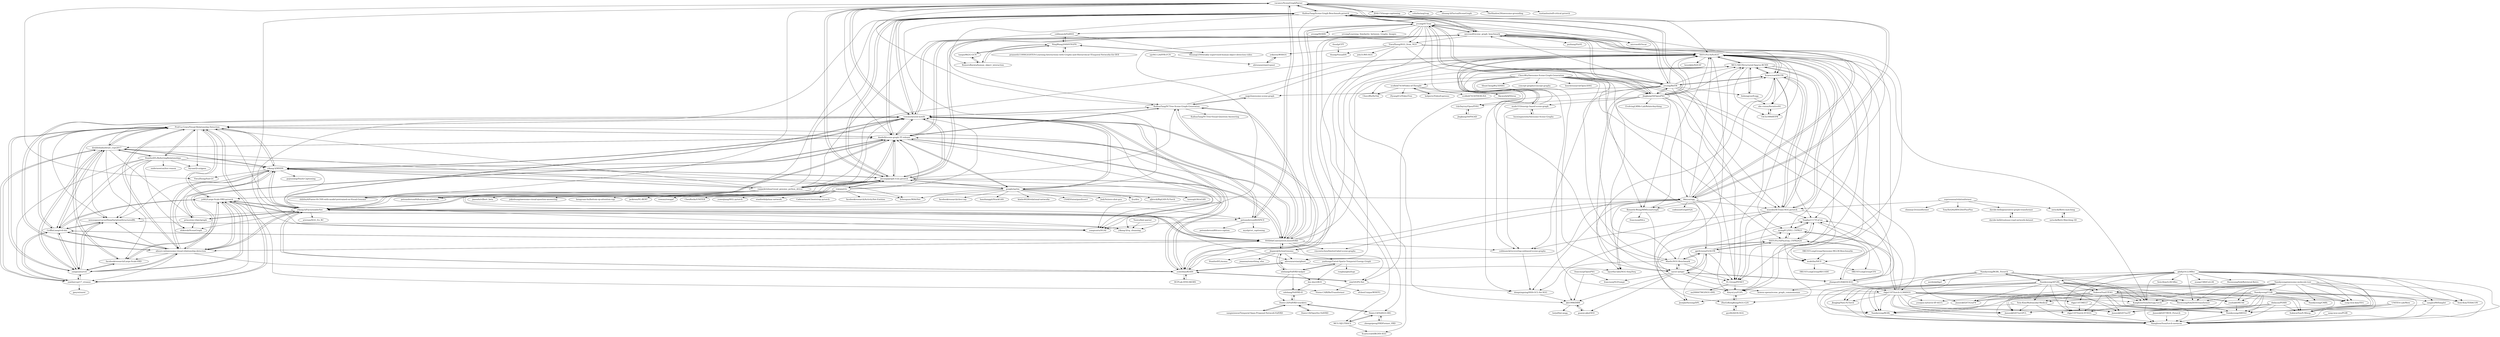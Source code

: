 digraph G {
"vacancy/SceneGraphParser" -> "KaihuaTang/Scene-Graph-Benchmark.pytorch"
"vacancy/SceneGraphParser" -> "yangxuntu/SGAE" ["e"=1]
"vacancy/SceneGraphParser" -> "microsoft/scene_graph_benchmark"
"vacancy/SceneGraphParser" -> "rowanz/neural-motifs"
"vacancy/SceneGraphParser" -> "peteanderson80/SPICE"
"vacancy/SceneGraphParser" -> "jwyang/graph-rcnn.pytorch"
"vacancy/SceneGraphParser" -> "JDAI-CV/image-captioning" ["e"=1]
"vacancy/SceneGraphParser" -> "cshizhe/asg2cap" ["e"=1]
"vacancy/SceneGraphParser" -> "danfeiX/scene-graph-TF-release"
"vacancy/SceneGraphParser" -> "zhuang-li/FactualSceneGraph"
"vacancy/SceneGraphParser" -> "TheShadow29/awesome-grounding" ["e"=1]
"vacancy/SceneGraphParser" -> "YiwuZhong/Sub-GC" ["e"=1]
"vacancy/SceneGraphParser" -> "shilrley6/Faster-R-CNN-with-model-pretrained-on-Visual-Genome" ["e"=1]
"vacancy/SceneGraphParser" -> "ruotianluo/self-critical.pytorch" ["e"=1]
"vacancy/SceneGraphParser" -> "KaihuaTang/VCTree-Scene-Graph-Generation"
"princeton-vl/px2graph" -> "yikang-li/MSDN"
"princeton-vl/px2graph" -> "shikorab/SceneGraph"
"princeton-vl/px2graph" -> "yikang-li/FactorizableNet"
"jwyang/graph-rcnn.pytorch" -> "danfeiX/scene-graph-TF-release"
"jwyang/graph-rcnn.pytorch" -> "rowanz/neural-motifs"
"jwyang/graph-rcnn.pytorch" -> "KaihuaTang/Scene-Graph-Benchmark.pytorch"
"jwyang/graph-rcnn.pytorch" -> "yikang-li/FactorizableNet"
"jwyang/graph-rcnn.pytorch" -> "yikang-li/MSDN"
"jwyang/graph-rcnn.pytorch" -> "NVIDIA/ContrastiveLosses4VRD"
"jwyang/graph-rcnn.pytorch" -> "google/sg2im"
"jwyang/graph-rcnn.pytorch" -> "yangxuntu/SGAE" ["e"=1]
"jwyang/graph-rcnn.pytorch" -> "microsoft/scene_graph_benchmark"
"jwyang/graph-rcnn.pytorch" -> "KaihuaTang/VCTree-Scene-Graph-Generation"
"jwyang/graph-rcnn.pytorch" -> "vacancy/SceneGraphParser"
"jwyang/graph-rcnn.pytorch" -> "ranjaykrishna/visual_genome_python_driver"
"jwyang/graph-rcnn.pytorch" -> "jz462/Large-Scale-VRD.pytorch"
"jwyang/graph-rcnn.pytorch" -> "peteanderson80/bottom-up-attention" ["e"=1]
"jwyang/graph-rcnn.pytorch" -> "rowanz/r2c"
"KaihuaTang/VCTree-Scene-Graph-Generation" -> "rowanz/neural-motifs"
"KaihuaTang/VCTree-Scene-Graph-Generation" -> "yuweihao/KERN"
"KaihuaTang/VCTree-Scene-Graph-Generation" -> "KaihuaTang/VCTree-Visual-Question-Answering"
"KaihuaTang/VCTree-Scene-Graph-Generation" -> "danfeiX/scene-graph-TF-release"
"KaihuaTang/VCTree-Scene-Graph-Generation" -> "mqjyl/awesome-scene-graph"
"KaihuaTang/VCTree-Scene-Graph-Generation" -> "NVIDIA/ContrastiveLosses4VRD"
"KaihuaTang/VCTree-Scene-Graph-Generation" -> "SHTUPLUS/PySGG"
"google/sg2im" -> "rowanz/neural-motifs"
"google/sg2im" -> "jwyang/graph-rcnn.pytorch"
"google/sg2im" -> "danfeiX/scene-graph-TF-release"
"google/sg2im" -> "KaihuaTang/Scene-Graph-Benchmark.pytorch"
"google/sg2im" -> "lichengunc/MAttNet" ["e"=1]
"google/sg2im" -> "taoxugit/AttnGAN" ["e"=1]
"google/sg2im" -> "facebookresearch/clevr-iep" ["e"=1]
"google/sg2im" -> "hanzhanggit/StackGAN" ["e"=1]
"google/sg2im" -> "yikang-li/MSDN"
"google/sg2im" -> "yikang-li/FactorizableNet"
"google/sg2im" -> "kimhc6028/relational-networks" ["e"=1]
"google/sg2im" -> "CSAILVision/gandissect" ["e"=1]
"google/sg2im" -> "JudyYe/zero-shot-gcn" ["e"=1]
"google/sg2im" -> "fyu/drn" ["e"=1]
"google/sg2im" -> "ajbrock/BigGAN-PyTorch" ["e"=1]
"yuweihao/KERN" -> "HCPLab-SYSU/KERN"
"yuweihao/KERN" -> "alirezazareian/gbnet"
"yuweihao/KERN" -> "rowanz/neural-motifs"
"yuweihao/KERN" -> "siml3/GPS-Net"
"yuweihao/KERN" -> "yikang-li/FactorizableNet"
"yuweihao/KERN" -> "KaihuaTang/VCTree-Scene-Graph-Generation"
"yuweihao/KERN" -> "danfeiX/scene-graph-TF-release"
"yuweihao/KERN" -> "SHTUPLUS/PySGG"
"yaohungt/Gated-Spatio-Temporal-Energy-Graph" -> "xdshang/VidVRD-helper"
"yaohungt/Gated-Spatio-Temporal-Energy-Graph" -> "ronghanghu/lcgn" ["e"=1]
"yaohungt/Gated-Spatio-Temporal-Energy-Graph" -> "doc-doc/vRGV"
"alisure-ml/awesome-visual-relationship-detection" -> "GriffinLiang/vrd-dsr"
"alisure-ml/awesome-visual-relationship-detection" -> "Prof-Lu-Cewu/Visual-Relationship-Detection"
"alisure-ml/awesome-visual-relationship-detection" -> "NVIDIA/ContrastiveLosses4VRD"
"alisure-ml/awesome-visual-relationship-detection" -> "yangxuntu/vrd"
"alisure-ml/awesome-visual-relationship-detection" -> "jz462/Large-Scale-VRD.pytorch"
"alisure-ml/awesome-visual-relationship-detection" -> "rowanz/neural-motifs"
"alisure-ml/awesome-visual-relationship-detection" -> "zawlin/cvpr17_vtranse"
"alisure-ml/awesome-visual-relationship-detection" -> "yikang-li/FactorizableNet"
"alisure-ml/awesome-visual-relationship-detection" -> "nexusapoorvacus/DeepVariationStructuredRL"
"alisure-ml/awesome-visual-relationship-detection" -> "yikang-li/MSDN"
"alisure-ml/awesome-visual-relationship-detection" -> "facebookresearch/Large-Scale-VRD"
"alisure-ml/awesome-visual-relationship-detection" -> "yuweihao/KERN"
"alisure-ml/awesome-visual-relationship-detection" -> "danfeiX/scene-graph-TF-release"
"NVIDIA/ContrastiveLosses4VRD" -> "rowanz/neural-motifs"
"NVIDIA/ContrastiveLosses4VRD" -> "alisure-ml/awesome-visual-relationship-detection"
"NVIDIA/ContrastiveLosses4VRD" -> "jz462/Large-Scale-VRD.pytorch"
"NVIDIA/ContrastiveLosses4VRD" -> "danfeiX/scene-graph-TF-release"
"NVIDIA/ContrastiveLosses4VRD" -> "jwyang/graph-rcnn.pytorch"
"NVIDIA/ContrastiveLosses4VRD" -> "SHTUPLUS/PySGG"
"NVIDIA/ContrastiveLosses4VRD" -> "JingweiJ/ActionGenome"
"NVIDIA/ContrastiveLosses4VRD" -> "siml3/GPS-Net"
"NVIDIA/ContrastiveLosses4VRD" -> "yikang-li/FactorizableNet"
"NVIDIA/ContrastiveLosses4VRD" -> "KaihuaTang/VCTree-Scene-Graph-Generation"
"NVIDIA/ContrastiveLosses4VRD" -> "GriffinLiang/vrd-dsr"
"NVIDIA/ContrastiveLosses4VRD" -> "MCG-NJU/Structured-Sparse-RCNN"
"NVIDIA/ContrastiveLosses4VRD" -> "yuweihao/KERN"
"NVIDIA/ContrastiveLosses4VRD" -> "vincentschen/limited-label-scene-graphs"
"NVIDIA/ContrastiveLosses4VRD" -> "coldmanck/recovering-unbiased-scene-graphs"
"facebookresearch/Large-Scale-VRD" -> "jz462/Large-Scale-VRD.pytorch"
"facebookresearch/Large-Scale-VRD" -> "Prof-Lu-Cewu/Visual-Relationship-Detection"
"facebookresearch/Large-Scale-VRD" -> "yangxuntu/vrd"
"rowanz/neural-motifs" -> "danfeiX/scene-graph-TF-release"
"rowanz/neural-motifs" -> "jwyang/graph-rcnn.pytorch"
"rowanz/neural-motifs" -> "KaihuaTang/Scene-Graph-Benchmark.pytorch"
"rowanz/neural-motifs" -> "yangxuntu/SGAE" ["e"=1]
"rowanz/neural-motifs" -> "yikang-li/FactorizableNet"
"rowanz/neural-motifs" -> "yikang-li/MSDN"
"rowanz/neural-motifs" -> "yuweihao/KERN"
"rowanz/neural-motifs" -> "NVIDIA/ContrastiveLosses4VRD"
"rowanz/neural-motifs" -> "KaihuaTang/VCTree-Scene-Graph-Generation"
"rowanz/neural-motifs" -> "alisure-ml/awesome-visual-relationship-detection"
"rowanz/neural-motifs" -> "vacancy/SceneGraphParser"
"rowanz/neural-motifs" -> "google/sg2im"
"rowanz/neural-motifs" -> "Prof-Lu-Cewu/Visual-Relationship-Detection"
"rowanz/neural-motifs" -> "peteanderson80/SPICE"
"rowanz/neural-motifs" -> "microsoft/scene_graph_benchmark"
"rowanz/r2c" -> "jiasenlu/vilbert_beta" ["e"=1]
"rowanz/r2c" -> "jwyang/graph-rcnn.pytorch"
"rowanz/r2c" -> "rowanz/neural-motifs"
"rowanz/r2c" -> "jokieleung/awesome-visual-question-answering" ["e"=1]
"rowanz/r2c" -> "hengyuan-hu/bottom-up-attention-vqa" ["e"=1]
"rowanz/r2c" -> "jackroos/VL-BERT" ["e"=1]
"rowanz/r2c" -> "rowanz/swagaf"
"rowanz/r2c" -> "ChenRocks/UNITER" ["e"=1]
"rowanz/r2c" -> "yuweijiang/HGL-pytorch"
"rowanz/r2c" -> "stanfordnlp/mac-network" ["e"=1]
"rowanz/r2c" -> "lichengunc/MAttNet" ["e"=1]
"rowanz/r2c" -> "jz462/Large-Scale-VRD.pytorch"
"rowanz/r2c" -> "Cadene/murel.bootstrap.pytorch" ["e"=1]
"rowanz/r2c" -> "danfeiX/scene-graph-TF-release"
"rowanz/r2c" -> "facebookresearch/ActivityNet-Entities" ["e"=1]
"HCPLab-SYSU/KERN" -> "yuweihao/KERN"
"xdshang/VidVRD-helper" -> "yaohungt/Gated-Spatio-Temporal-Energy-Graph"
"xdshang/VidVRD-helper" -> "doc-doc/vRGV"
"xdshang/VidVRD-helper" -> "JingweiJ/ActionGenome"
"xdshang/VidVRD-helper" -> "Dawn-LX/VidVRD-tracklets"
"xdshang/VidVRD-helper" -> "xdshang/VidVRD-II"
"yikang-li/FactorizableNet" -> "yikang-li/MSDN"
"yikang-li/FactorizableNet" -> "danfeiX/scene-graph-TF-release"
"yikang-li/FactorizableNet" -> "rowanz/neural-motifs"
"yikang-li/FactorizableNet" -> "jwyang/graph-rcnn.pytorch"
"yikang-li/FactorizableNet" -> "yuweihao/KERN"
"yikang-li/FactorizableNet" -> "NVIDIA/ContrastiveLosses4VRD"
"yikang-li/FactorizableNet" -> "alisure-ml/awesome-visual-relationship-detection"
"yikang-li/FactorizableNet" -> "nexusapoorvacus/DeepVariationStructuredRL"
"yikang-li/FactorizableNet" -> "princeton-vl/px2graph"
"yikang-li/FactorizableNet" -> "yikang-li/vg_cleansing"
"yikang-li/FactorizableNet" -> "jz462/Large-Scale-VRD.pytorch"
"yikang-li/FactorizableNet" -> "shikorab/SceneGraph"
"yikang-li/FactorizableNet" -> "arxrean/SGG_Ex_RC"
"yikang-li/FactorizableNet" -> "alirezazareian/gbnet"
"yikang-li/FactorizableNet" -> "peteanderson80/SPICE"
"Yusics/bist-parser" -> "yikang-li/vg_cleansing"
"nexusapoorvacus/DeepVariationStructuredRL" -> "yangxuntu/vrd"
"nexusapoorvacus/DeepVariationStructuredRL" -> "GriffinLiang/vrd-dsr"
"nexusapoorvacus/DeepVariationStructuredRL" -> "yikang-li/vg_cleansing"
"jz462/Large-Scale-VRD.pytorch" -> "facebookresearch/Large-Scale-VRD"
"jz462/Large-Scale-VRD.pytorch" -> "Prof-Lu-Cewu/Visual-Relationship-Detection"
"jz462/Large-Scale-VRD.pytorch" -> "NVIDIA/ContrastiveLosses4VRD"
"jz462/Large-Scale-VRD.pytorch" -> "alisure-ml/awesome-visual-relationship-detection"
"jz462/Large-Scale-VRD.pytorch" -> "yangxuntu/vrd"
"jz462/Large-Scale-VRD.pytorch" -> "GriffinLiang/vrd-dsr"
"jz462/Large-Scale-VRD.pytorch" -> "zawlin/cvpr17_vtranse"
"jz462/Large-Scale-VRD.pytorch" -> "Vision-CAIR/RelTransformer"
"jz462/Large-Scale-VRD.pytorch" -> "yikang-li/FactorizableNet"
"yangxuntu/vrd" -> "zawlin/cvpr17_vtranse"
"yangxuntu/vrd" -> "GriffinLiang/vrd-dsr"
"yangxuntu/vrd" -> "Prof-Lu-Cewu/Visual-Relationship-Detection"
"yangxuntu/vrd" -> "nexusapoorvacus/DeepVariationStructuredRL"
"yangxuntu/vrd" -> "alisure-ml/awesome-visual-relationship-detection"
"yangxuntu/vrd" -> "doubledaibo/drnet_cvpr2017"
"yangxuntu/vrd" -> "jz462/Large-Scale-VRD.pytorch"
"yangxuntu/vrd" -> "facebookresearch/Large-Scale-VRD"
"GriffinLiang/vrd-dsr" -> "yangxuntu/vrd"
"GriffinLiang/vrd-dsr" -> "Prof-Lu-Cewu/Visual-Relationship-Detection"
"GriffinLiang/vrd-dsr" -> "alisure-ml/awesome-visual-relationship-detection"
"GriffinLiang/vrd-dsr" -> "doubledaibo/drnet_cvpr2017"
"GriffinLiang/vrd-dsr" -> "zawlin/cvpr17_vtranse"
"GriffinLiang/vrd-dsr" -> "nexusapoorvacus/DeepVariationStructuredRL"
"GriffinLiang/vrd-dsr" -> "jz462/Large-Scale-VRD.pytorch"
"GriffinLiang/vrd-dsr" -> "NVIDIA/ContrastiveLosses4VRD"
"yjy941124/PPR-FCN" -> "alirezazareian/vspnet"
"KaihuaTang/Scene-Graph-Benchmark.pytorch" -> "jwyang/graph-rcnn.pytorch"
"KaihuaTang/Scene-Graph-Benchmark.pytorch" -> "microsoft/scene_graph_benchmark"
"KaihuaTang/Scene-Graph-Benchmark.pytorch" -> "rowanz/neural-motifs"
"KaihuaTang/Scene-Graph-Benchmark.pytorch" -> "danfeiX/scene-graph-TF-release"
"KaihuaTang/Scene-Graph-Benchmark.pytorch" -> "vacancy/SceneGraphParser"
"KaihuaTang/Scene-Graph-Benchmark.pytorch" -> "Jingkang50/OpenPSG"
"KaihuaTang/Scene-Graph-Benchmark.pytorch" -> "yrcong/RelTR"
"KaihuaTang/Scene-Graph-Benchmark.pytorch" -> "yangxuntu/SGAE" ["e"=1]
"KaihuaTang/Scene-Graph-Benchmark.pytorch" -> "bknyaz/sgg"
"KaihuaTang/Scene-Graph-Benchmark.pytorch" -> "peteanderson80/bottom-up-attention" ["e"=1]
"KaihuaTang/Scene-Graph-Benchmark.pytorch" -> "microsoft/Oscar" ["e"=1]
"KaihuaTang/Scene-Graph-Benchmark.pytorch" -> "NVIDIA/ContrastiveLosses4VRD"
"KaihuaTang/Scene-Graph-Benchmark.pytorch" -> "yrcong/STTran"
"KaihuaTang/Scene-Graph-Benchmark.pytorch" -> "SHTUPLUS/PySGG"
"KaihuaTang/Scene-Graph-Benchmark.pytorch" -> "KaihuaTang/VCTree-Scene-Graph-Generation"
"alirezazareian/gbnet" -> "yuweihao/KERN"
"alirezazareian/gbnet" -> "layer6ai-labs/SGG-Seq2Seq"
"JingweiJ/ActionGenome" -> "yrcong/STTran"
"JingweiJ/ActionGenome" -> "joaanna/something_else" ["e"=1]
"JingweiJ/ActionGenome" -> "NVIDIA/ContrastiveLosses4VRD"
"JingweiJ/ActionGenome" -> "yaohungt/Gated-Spatio-Temporal-Energy-Graph"
"JingweiJ/ActionGenome" -> "alirezazareian/gbnet"
"JingweiJ/ActionGenome" -> "StanfordVL/moma"
"JingweiJ/ActionGenome" -> "xdshang/VidVRD-helper"
"davide-belli/generative-graph-transformer" -> "davide-belli/toulouse-road-network-dataset"
"mqjyl/awesome-scene-graph" -> "SHTUPLUS/PySGG"
"mqjyl/awesome-scene-graph" -> "KaihuaTang/VCTree-Scene-Graph-Generation"
"alirezazareian/vspnet" -> "yekeren/WSSGG"
"yekeren/WSSGG" -> "alirezazareian/vspnet"
"siml3/GPS-Net" -> "Vision-CAIR/RelTransformer"
"siml3/GPS-Net" -> "dongxingning/SHA-GCL-for-SGG"
"siml3/GPS-Net" -> "yuweihao/KERN"
"bknyaz/sgg" -> "layer6ai-labs/SGG-Seq2Seq"
"bknyaz/sgg" -> "SHTUPLUS/PySGG"
"bknyaz/sgg" -> "Kenneth-Wong/MMSceneGraph"
"bknyaz/sgg" -> "MCG-NJU/Structured-Sparse-RCNN"
"bknyaz/sgg" -> "Scarecrow0/SGTR"
"bknyaz/sgg" -> "ZhuGeKongKong/SGG-G2S"
"bknyaz/sgg" -> "microsoft/scene_graph_benchmark"
"bknyaz/sgg" -> "XinyuLyu/FGPL"
"bknyaz/sgg" -> "alirezazareian/gbnet"
"bknyaz/sgg" -> "KaihuaTang/Scene-Graph-Benchmark.pytorch"
"bknyaz/sgg" -> "dongxingning/SHA-GCL-for-SGG"
"bknyaz/sgg" -> "waxnkw/IETrans-SGG.pytorch"
"bknyaz/sgg" -> "yuweihao/KERN"
"bknyaz/sgg" -> "codexxxl/GraphVQA" ["e"=1]
"bknyaz/sgg" -> "vincentschen/limited-label-scene-graphs"
"huoxingmeishi/Awesome-Scene-Graphs" -> "mods333/energy-based-scene-graph"
"doc-doc/vRGV" -> "zfchenUnique/WSSTG" ["e"=1]
"doc-doc/vRGV" -> "xdshang/VidVRD-II"
"davide-belli/toulouse-road-network-dataset" -> "davide-belli/generative-graph-transformer"
"coldmanck/VidHOI" -> "NingWang2049/STIGPN"
"coldmanck/VidHOI" -> "RomeroBarata/human_object_interaction"
"coldmanck/VidHOI" -> "ShuangLI59/weakly-supervised-human-object-detection-video"
"gyy8426/OS-SGG" -> "ZhuGeKongKong/SGG-G2S"
"praneeth11009/LIGHTEN-Learning-Interactions-with-Graphs-and-Hierarchical-TEmporal-Networks-for-HOI" -> "NingWang2049/STIGPN"
"microsoft/scene_graph_benchmark" -> "pzzhang/VinVL" ["e"=1]
"microsoft/scene_graph_benchmark" -> "KaihuaTang/Scene-Graph-Benchmark.pytorch"
"microsoft/scene_graph_benchmark" -> "Jingkang50/OpenPSG"
"microsoft/scene_graph_benchmark" -> "vacancy/SceneGraphParser"
"microsoft/scene_graph_benchmark" -> "microsoft/Oscar" ["e"=1]
"microsoft/scene_graph_benchmark" -> "bknyaz/sgg"
"microsoft/scene_graph_benchmark" -> "jwyang/graph-rcnn.pytorch"
"microsoft/scene_graph_benchmark" -> "rowanz/neural-motifs"
"microsoft/scene_graph_benchmark" -> "SHTUPLUS/PySGG"
"microsoft/scene_graph_benchmark" -> "YiwuZhong/SGG_from_NLS"
"microsoft/scene_graph_benchmark" -> "danfeiX/scene-graph-TF-release"
"microsoft/scene_graph_benchmark" -> "yrcong/STTran"
"microsoft/scene_graph_benchmark" -> "Kenneth-Wong/MMSceneGraph"
"microsoft/scene_graph_benchmark" -> "VL-Group/PENET"
"microsoft/scene_graph_benchmark" -> "yangxuntu/SGAE" ["e"=1]
"yrcong/STTran" -> "MCG-NJU/TRACE"
"yrcong/STTran" -> "JingweiJ/ActionGenome"
"yrcong/STTran" -> "yrcong/RelTR"
"yrcong/STTran" -> "Dawn-LX/VidSGG-BIG"
"yrcong/STTran" -> "yrcong/NODIS"
"yrcong/STTran" -> "SHTUPLUS/PySGG"
"yrcong/STTran" -> "Jingkang50/OpenPSG"
"yrcong/STTran" -> "KaihuaTang/Scene-Graph-Benchmark.pytorch"
"yrcong/STTran" -> "coldmanck/VidHOI"
"yrcong/STTran" -> "microsoft/scene_graph_benchmark"
"yrcong/STTran" -> "Scarecrow0/SGTR"
"yrcong/STTran" -> "LilyDaytoy/OpenPVSG"
"yrcong/STTran" -> "YiwuZhong/SGG_from_NLS"
"yrcong/STTran" -> "yrcong/Learning_Similarity_between_Graphs_Images"
"yrcong/STTran" -> "alirezazareian/gbnet"
"YiwuZhong/SGG_from_NLS" -> "jshi31/WS-SGG"
"YiwuZhong/SGG_from_NLS" -> "yekeren/WSSGG"
"YiwuZhong/SGG_from_NLS" -> "zyong812/VS3_CVPR23"
"YiwuZhong/SGG_from_NLS" -> "Kenneth-Wong/MMSceneGraph"
"YiwuZhong/SGG_from_NLS" -> "Scarecrow0/BGNN-SGG"
"YiwuZhong/SGG_from_NLS" -> "SHTUPLUS/PySGG"
"YiwuZhong/SGG_from_NLS" -> "thunlp/VisualDS"
"sangminwoo/Temporal-Span-Proposal-Network-VidVRD" -> "Dawn-LX/VidVRD-tracklets"
"MCG-NJU/TRACE" -> "Scarecrow0/BGNN-SGG"
"MCG-NJU/TRACE" -> "Dawn-LX/VidSGG-BIG"
"Dawn-LX/VidVRD-tracklets" -> "Dawn-LX/VidSGG-BIG"
"Dawn-LX/VidVRD-tracklets" -> "sangminwoo/Temporal-Span-Proposal-Network-VidVRD"
"Dawn-LX/VidVRD-tracklets" -> "xdshang/VidVRD-II"
"Dawn-LX/VidVRD-tracklets" -> "Dawn-LX/OpenVoc-VidVRD"
"SHTUPLUS/PySGG" -> "XinyuLyu/FGPL"
"SHTUPLUS/PySGG" -> "KanghoonYoon/hetsgg-torch"
"SHTUPLUS/PySGG" -> "MCG-NJU/Structured-Sparse-RCNN"
"SHTUPLUS/PySGG" -> "Scarecrow0/SGTR"
"SHTUPLUS/PySGG" -> "ChCh1999/RTPB"
"SHTUPLUS/PySGG" -> "JeonJaeHyeong/DPL"
"SHTUPLUS/PySGG" -> "muktilin/NICE"
"SHTUPLUS/PySGG" -> "waxnkw/IETrans-SGG.pytorch"
"SHTUPLUS/PySGG" -> "jkli1998/DRM"
"SHTUPLUS/PySGG" -> "hesedjds/SQUAT" ["e"=1]
"SHTUPLUS/PySGG" -> "ZhuGeKongKong/SGG-G2S"
"SHTUPLUS/PySGG" -> "ubc-vision/IterativeSG"
"SHTUPLUS/PySGG" -> "mods333/energy-based-scene-graph"
"SHTUPLUS/PySGG" -> "Yuqifan1117/CaCao"
"SHTUPLUS/PySGG" -> "VL-Group/PENET"
"xdshang/VidVRD-II" -> "Dawn-LX/VidVRD-tracklets"
"Namkyeong/BGRL_Pytorch" -> "nerdslab/bgrl" ["e"=1]
"Namkyeong/BGRL_Pytorch" -> "Namkyeong/AFGRL"
"Namkyeong/BGRL_Pytorch" -> "Namkyeong/RGRL"
"Namkyeong/BGRL_Pytorch" -> "SukwonYun/LTE4G"
"Namkyeong/BGRL_Pytorch" -> "Junseok0207/GraFN"
"Namkyeong/BGRL_Pytorch" -> "KanghoonYoon/hetsgg-torch"
"Namkyeong/BGRL_Pytorch" -> "KanghoonYoon/torch-metacon"
"mods333/energy-based-scene-graph" -> "SHTUPLUS/PySGG"
"mods333/energy-based-scene-graph" -> "huoxingmeishi/Awesome-Scene-Graphs"
"mods333/energy-based-scene-graph" -> "coldmanck/recovering-unbiased-scene-graphs"
"mods333/energy-based-scene-graph" -> "MCG-NJU/Structured-Sparse-RCNN"
"ShuangLI59/weakly-supervised-human-object-detection-video" -> "NingWang2049/STIGPN"
"coldmanck/recovering-unbiased-scene-graphs" -> "dongxingning/SHA-GCL-for-SGG"
"ZhuGeKongKong/SGG-G2S" -> "XinyuLyu/FGPL"
"ZhuGeKongKong/SGG-G2S" -> "gyy8426/OS-SGG"
"NingWang2049/STIGPN" -> "RomeroBarata/human_object_interaction"
"NingWang2049/STIGPN" -> "tanqiu98/2G-GCN"
"NingWang2049/STIGPN" -> "ShuangLI59/weakly-supervised-human-object-detection-video"
"NingWang2049/STIGPN" -> "coldmanck/VidHOI"
"NingWang2049/STIGPN" -> "praneeth11009/LIGHTEN-Learning-Interactions-with-Graphs-and-Hierarchical-TEmporal-Networks-for-HOI"
"RomeroBarata/human_object_interaction" -> "NingWang2049/STIGPN"
"RomeroBarata/human_object_interaction" -> "tanqiu98/2G-GCN"
"yrcong/RelTR" -> "Scarecrow0/SGTR"
"yrcong/RelTR" -> "yrcong/STTran"
"yrcong/RelTR" -> "Jingkang50/OpenPSG"
"yrcong/RelTR" -> "SHTUPLUS/PySGG"
"yrcong/RelTR" -> "KaihuaTang/Scene-Graph-Benchmark.pytorch"
"yrcong/RelTR" -> "MCG-NJU/Structured-Sparse-RCNN"
"yrcong/RelTR" -> "naver-ai/egtr"
"yrcong/RelTR" -> "waxnkw/IETrans-SGG.pytorch"
"yrcong/RelTR" -> "liuhengyue/fcsgg"
"yrcong/RelTR" -> "zhangce01/HiKER-SGG"
"yrcong/RelTR" -> "VL-Group/PENET"
"yrcong/RelTR" -> "siml3/GPS-Net"
"yrcong/RelTR" -> "coldmanck/recovering-unbiased-scene-graphs"
"yrcong/RelTR" -> "mqjyl/awesome-scene-graph"
"yrcong/RelTR" -> "microsoft/scene_graph_benchmark"
"suprosanna/relationformer" -> "chinmay5/vesselformer"
"suprosanna/relationformer" -> "nstucki/Betti-matching"
"suprosanna/relationformer" -> "waxnkw/IETrans-SGG.pytorch"
"suprosanna/relationformer" -> "davide-belli/generative-graph-transformer"
"suprosanna/relationformer" -> "TonyXuQAQ/RNGDetPlusPlus" ["e"=1]
"XinyuLyu/FGPL" -> "ZhuGeKongKong/SGG-G2S"
"Scarecrow0/SGTR" -> "waxnkw/IETrans-SGG.pytorch"
"Scarecrow0/SGTR" -> "SHTUPLUS/PySGG"
"Scarecrow0/SGTR" -> "layer6ai-labs/SGG-Seq2Seq"
"Scarecrow0/SGTR" -> "VL-Group/PENET"
"Scarecrow0/SGTR" -> "zyong812/VS3_CVPR23"
"Scarecrow0/SGTR" -> "MCG-NJU/Structured-Sparse-RCNN"
"Scarecrow0/SGTR" -> "yrcong/RelTR"
"Scarecrow0/SGTR" -> "Yuqifan1117/CaCao"
"Scarecrow0/SGTR" -> "ubc-vision/IterativeSG"
"ranjaykrishna/visual_genome_python_driver" -> "danfeiX/scene-graph-TF-release"
"ranjaykrishna/visual_genome_python_driver" -> "yikang-li/MSDN"
"ranjaykrishna/visual_genome_python_driver" -> "jwyang/graph-rcnn.pytorch"
"ranjaykrishna/visual_genome_python_driver" -> "yikang-li/FactorizableNet"
"ranjaykrishna/visual_genome_python_driver" -> "rowanz/neural-motifs"
"ranjaykrishna/visual_genome_python_driver" -> "bknyaz/sgg"
"ranjaykrishna/visual_genome_python_driver" -> "KaihuaTang/Scene-Graph-Benchmark.pytorch"
"ranjaykrishna/visual_genome_python_driver" -> "yikang-li/vg_cleansing"
"ranjaykrishna/visual_genome_python_driver" -> "shilrley6/Faster-R-CNN-with-model-pretrained-on-Visual-Genome" ["e"=1]
"ranjaykrishna/visual_genome_python_driver" -> "peteanderson80/SPICE"
"ranjaykrishna/visual_genome_python_driver" -> "peteanderson80/bottom-up-attention" ["e"=1]
"ranjaykrishna/visual_genome_python_driver" -> "microsoft/scene_graph_benchmark"
"ranjaykrishna/visual_genome_python_driver" -> "SHTUPLUS/PySGG"
"ranjaykrishna/visual_genome_python_driver" -> "doubledaibo/drnet_cvpr2017"
"ranjaykrishna/visual_genome_python_driver" -> "Prof-Lu-Cewu/Visual-Relationship-Detection"
"muktilin/NICE" -> "HKUST-LongGroup/CFA"
"muktilin/NICE" -> "HKUST-LongGroup/RECODE"
"Dawn-LX/VidSGG-BIG" -> "Dawn-LX/VidVRD-tracklets"
"Dawn-LX/VidSGG-BIG" -> "zhengsipeng/VRDFormer_VRD"
"Dawn-LX/VidSGG-BIG" -> "MCG-NJU/TRACE"
"waxnkw/IETrans-SGG.pytorch" -> "Scarecrow0/SGTR"
"waxnkw/IETrans-SGG.pytorch" -> "dongxingning/SHA-GCL-for-SGG"
"waxnkw/IETrans-SGG.pytorch" -> "XinyuLyu/FGPL"
"waxnkw/IETrans-SGG.pytorch" -> "muktilin/NICE"
"waxnkw/IETrans-SGG.pytorch" -> "SHTUPLUS/PySGG"
"waxnkw/IETrans-SGG.pytorch" -> "MCG-NJU/Structured-Sparse-RCNN"
"waxnkw/IETrans-SGG.pytorch" -> "VL-Group/PENET"
"waxnkw/IETrans-SGG.pytorch" -> "coldmanck/recovering-unbiased-scene-graphs"
"waxnkw/IETrans-SGG.pytorch" -> "Yuqifan1117/CaCao"
"zhengsipeng/VRDFormer_VRD" -> "Dawn-LX/VidSGG-BIG"
"thunlp/CPT" -> "thunlp/VisualDS"
"MCG-NJU/Structured-Sparse-RCNN" -> "dongxingning/SHA-GCL-for-SGG"
"MCG-NJU/Structured-Sparse-RCNN" -> "SHTUPLUS/PySGG"
"MCG-NJU/Structured-Sparse-RCNN" -> "liuhengyue/fcsgg"
"MCG-NJU/Structured-Sparse-RCNN" -> "XinyuLyu/FGPL"
"MCG-NJU/Structured-Sparse-RCNN" -> "coldmanck/recovering-unbiased-scene-graphs"
"MCG-NJU/Structured-Sparse-RCNN" -> "waxnkw/IETrans-SGG.pytorch"
"MCG-NJU/Structured-Sparse-RCNN" -> "ChCh1999/RTPB"
"MCG-NJU/Structured-Sparse-RCNN" -> "Scarecrow0/SGTR"
"liuhengyue/fcsgg" -> "MCG-NJU/Structured-Sparse-RCNN"
"liuhengyue/fcsgg" -> "ubc-vision/IterativeSG"
"dongxingning/SHA-GCL-for-SGG" -> "jkli1998/DRM"
"Namkyeong/AFGRL" -> "Namkyeong/RGRL"
"Namkyeong/AFGRL" -> "Namkyeong/BGRL_Pytorch"
"Namkyeong/AFGRL" -> "HeewoongNoh/DOSTransformer"
"Namkyeong/AFGRL" -> "SukwonYun/LTE4G"
"Namkyeong/AFGRL" -> "sung-won-kim/TEG"
"Namkyeong/AFGRL" -> "Namkyeong/AMOLE"
"Namkyeong/AFGRL" -> "Junseok0207/scFP"
"Namkyeong/AFGRL" -> "Junseok0207/GraFN"
"Namkyeong/AFGRL" -> "KanghoonYoon/hetsgg-torch"
"Namkyeong/AFGRL" -> "Junseok0207/scGPCL"
"Namkyeong/AFGRL" -> "yunhak0/MUSE"
"Namkyeong/AFGRL" -> "rlqja1107/torch-ST-SGG"
"Namkyeong/AFGRL" -> "KanghoonYoon/torch-metacon"
"Namkyeong/AFGRL" -> "Sein-Kim/Multimodal-Medical"
"Namkyeong/AFGRL" -> "JhngJng/NaQ-PyTorch"
"Junseok0207/M3S_Pytorch" -> "KanghoonYoon/torch-metacon"
"Kenneth-Wong/MMSceneGraph" -> "XinyuLyu/FGPL"
"Kenneth-Wong/MMSceneGraph" -> "layer6ai-labs/SGG-Seq2Seq"
"Kenneth-Wong/MMSceneGraph" -> "SHTUPLUS/PySGG"
"Kenneth-Wong/MMSceneGraph" -> "franciszzj/HiLo"
"ChCh1999/RTPB" -> "ubc-vision/IterativeSG"
"tanqiu98/2G-GCN" -> "NingWang2049/STIGPN"
"tanqiu98/2G-GCN" -> "RomeroBarata/human_object_interaction"
"rlqja1107/MELT" -> "rlqja1107/torch-ST-SGG"
"rlqja1107/MELT" -> "KanghoonYoon/torch-metacon"
"Jingkang50/OpenPSG" -> "EvolvingLMMs-Lab/RelateAnything" ["e"=1]
"Jingkang50/OpenPSG" -> "KaihuaTang/Scene-Graph-Benchmark.pytorch"
"Jingkang50/OpenPSG" -> "yrcong/RelTR"
"Jingkang50/OpenPSG" -> "Kenneth-Wong/MMSceneGraph"
"Jingkang50/OpenPSG" -> "microsoft/scene_graph_benchmark"
"Jingkang50/OpenPSG" -> "SHTUPLUS/PySGG"
"Jingkang50/OpenPSG" -> "Scarecrow0/SGTR"
"Jingkang50/OpenPSG" -> "waxnkw/IETrans-SGG.pytorch"
"Jingkang50/OpenPSG" -> "yrcong/STTran"
"Jingkang50/OpenPSG" -> "bknyaz/sgg"
"Jingkang50/OpenPSG" -> "mods333/energy-based-scene-graph"
"Jingkang50/OpenPSG" -> "MCG-NJU/Structured-Sparse-RCNN"
"Jingkang50/OpenPSG" -> "Maelic/SGG-Benchmark"
"Jingkang50/OpenPSG" -> "naver-ai/egtr"
"Jingkang50/OpenPSG" -> "LilyDaytoy/OpenPVSG"
"LilyDaytoy/OpenPVSG" -> "Jingkang50/PSG4D"
"VL-Group/PENET" -> "XinyuLyu/FGPL"
"VL-Group/PENET" -> "aa200647963/SGG-DHL"
"Yuqifan1117/CaCao" -> "zyong812/VS3_CVPR23"
"Yuqifan1117/CaCao" -> "SHTUPLUS/Pix2Grp_CVPR2024"
"Yuqifan1117/CaCao" -> "HKUST-LongGroup/CFA"
"Dawn-LX/OpenVoc-VidVRD" -> "Dawn-LX/VidVRD-tracklets"
"ubc-vision/IterativeSG" -> "ChCh1999/RTPB"
"nstucki/Betti-matching" -> "nstucki/Betti-Matching-3D"
"KanghoonYoon/hetsgg-torch" -> "KanghoonYoon/torch-metacon"
"KanghoonYoon/hetsgg-torch" -> "rlqja1107/torch-ST-SGG"
"SukwonYun/LTE4G" -> "Namkyeong/RGRL"
"SukwonYun/LTE4G" -> "KanghoonYoon/torch-metacon"
"SukwonYun/LTE4G" -> "sung-won-kim/TEG"
"SukwonYun/LTE4G" -> "Junseok0207/scGPCL"
"SukwonYun/LTE4G" -> "Junseok0207/scFP"
"SukwonYun/LTE4G" -> "Junseok0207/GraFN"
"SukwonYun/LTE4G" -> "SukwonYun/S-Mixup"
"SukwonYun/LTE4G" -> "KanghoonYoon/hetsgg-torch"
"SukwonYun/LTE4G" -> "Namkyeong/CMRL"
"SukwonYun/LTE4G" -> "HeewoongNoh/DOSTransformer"
"SukwonYun/LTE4G" -> "yeonjun-in/torch-SP-AGCL"
"SukwonYun/LTE4G" -> "Namkyeong/AMOLE"
"SukwonYun/LTE4G" -> "yunhak0/MUSE"
"SukwonYun/LTE4G" -> "Sein-Kim/Multimodal-Medical"
"SukwonYun/LTE4G" -> "rlqja1107/torch-ST-SGG"
"dmhyun/PERIS" -> "Junseok0207/scFP"
"dmhyun/PERIS" -> "SukwonYun/S-Mixup"
"dmhyun/PERIS" -> "KanghoonYoon/torch-metacon"
"dmhyun/PERIS" -> "Namkyeong/AMOLE"
"dmhyun/PERIS" -> "Junseok0207/scGPCL"
"nstucki/Betti-Matching-3D" -> "nstucki/Betti-matching"
"Namkyeong/CGIB" -> "Namkyeong/RGRL"
"Namkyeong/CGIB" -> "Namkyeong/CMRL"
"Namkyeong/CGIB" -> "Junseok0207/scGPCL"
"Namkyeong/CGIB" -> "Junseok0207/scFP"
"Namkyeong/CGIB" -> "SukwonYun/S-Mixup"
"Namkyeong/CGIB" -> "sangwu99/Simplot"
"Namkyeong/CGIB" -> "Sein-Kim/TERACON"
"Namkyeong/CGIB" -> "sung-won-kim/TEG"
"Namkyeong/CGIB" -> "KanghoonYoon/torch-metacon"
"Namkyeong/CGIB" -> "HeewoongNoh/DOSTransformer"
"Namkyeong/CGIB" -> "Sein-Kim/Multimodal-Medical"
"Namkyeong/CGIB" -> "yunhak0/MUSE"
"Namkyeong/CGIB" -> "Namkyeong/AMOLE"
"Namkyeong/CGIB" -> "KanghoonYoon/hetsgg-torch"
"HeewoongNoh/DOSTransformer" -> "Namkyeong/AMOLE"
"Sein-Kim/Multimodal-Medical" -> "Namkyeong/RGRL"
"Sein-Kim/Multimodal-Medical" -> "KanghoonYoon/torch-metacon"
"Sein-Kim/Multimodal-Medical" -> "Junseok0207/scGPCL"
"Sein-Kim/Multimodal-Medical" -> "Junseok0207/scFP"
"Namkyeong/RGRL" -> "KanghoonYoon/torch-metacon"
"Jingkang50/PSG4D" -> "LilyDaytoy/OpenPVSG"
"rlqja1107/torch-ST-SGG" -> "KanghoonYoon/torch-metacon"
"Prof-Lu-Cewu/Visual-Relationship-Detection" -> "GriffinLiang/vrd-dsr"
"Prof-Lu-Cewu/Visual-Relationship-Detection" -> "yangxuntu/vrd"
"Prof-Lu-Cewu/Visual-Relationship-Detection" -> "zawlin/cvpr17_vtranse"
"Prof-Lu-Cewu/Visual-Relationship-Detection" -> "doubledaibo/drnet_cvpr2017"
"Prof-Lu-Cewu/Visual-Relationship-Detection" -> "alisure-ml/awesome-visual-relationship-detection"
"Prof-Lu-Cewu/Visual-Relationship-Detection" -> "yikang-li/MSDN"
"Prof-Lu-Cewu/Visual-Relationship-Detection" -> "jz462/Large-Scale-VRD.pytorch"
"Prof-Lu-Cewu/Visual-Relationship-Detection" -> "StanfordVL/ReferringRelationships"
"Prof-Lu-Cewu/Visual-Relationship-Detection" -> "danfeiX/scene-graph-TF-release"
"Prof-Lu-Cewu/Visual-Relationship-Detection" -> "facebookresearch/Large-Scale-VRD"
"Prof-Lu-Cewu/Visual-Relationship-Detection" -> "rowanz/neural-motifs"
"Prof-Lu-Cewu/Visual-Relationship-Detection" -> "NVIDIA/ContrastiveLosses4VRD"
"Prof-Lu-Cewu/Visual-Relationship-Detection" -> "SiyuanQi-zz/gpnn" ["e"=1]
"Prof-Lu-Cewu/Visual-Relationship-Detection" -> "yikang-li/FactorizableNet"
"Prof-Lu-Cewu/Visual-Relationship-Detection" -> "nexusapoorvacus/DeepVariationStructuredRL"
"peteanderson80/SPICE" -> "yangxuntu/SGAE" ["e"=1]
"peteanderson80/SPICE" -> "peteanderson80/coco-caption"
"peteanderson80/SPICE" -> "vacancy/SceneGraphParser"
"peteanderson80/SPICE" -> "rowanz/neural-motifs"
"peteanderson80/SPICE" -> "mynlp/cst_captioning" ["e"=1]
"zyong812/VS3_CVPR23" -> "Yuqifan1117/CaCao"
"zyong812/VS3_CVPR23" -> "SHTUPLUS/Pix2Grp_CVPR2024"
"zyong812/VS3_CVPR23" -> "rlqja1107/torch-LLM4SGG"
"yunhak0/MUSE" -> "Namkyeong/AMOLE"
"ghdtjr/A-LLMRec" -> "Sein-Kim/LLM-SRec"
"ghdtjr/A-LLMRec" -> "HeewoongNoh/DOSTransformer"
"ghdtjr/A-LLMRec" -> "Namkyeong/AMOLE"
"ghdtjr/A-LLMRec" -> "JhngJng/NaQ-PyTorch"
"ghdtjr/A-LLMRec" -> "sangwu99/Simplot"
"ghdtjr/A-LLMRec" -> "zyang1580/CoLLM" ["e"=1]
"ghdtjr/A-LLMRec" -> "Sein-Kim/TERACON"
"ghdtjr/A-LLMRec" -> "Namkyeong/RGRL"
"ghdtjr/A-LLMRec" -> "rlqja1107/torch-ST-SGG"
"ghdtjr/A-LLMRec" -> "HeewoongNoh/Retrieval-Retro"
"ghdtjr/A-LLMRec" -> "sung-won-kim/TEG"
"ghdtjr/A-LLMRec" -> "KanghoonYoon/hetsgg-torch"
"ghdtjr/A-LLMRec" -> "KanghoonYoon/torch-metacon"
"ghdtjr/A-LLMRec" -> "Namkyeong/AFGRL"
"ghdtjr/A-LLMRec" -> "rlqja1107/MELT"
"rlqja1107/torch-LLM4SGG" -> "rlqja1107/torch-ST-SGG"
"rlqja1107/torch-LLM4SGG" -> "JeonJaeHyeong/DPL"
"rlqja1107/torch-LLM4SGG" -> "HeewoongNoh/DOSTransformer"
"rlqja1107/torch-LLM4SGG" -> "KanghoonYoon/hetsgg-torch"
"rlqja1107/torch-LLM4SGG" -> "Namkyeong/AMOLE"
"rlqja1107/torch-LLM4SGG" -> "zyong812/VS3_CVPR23"
"rlqja1107/torch-LLM4SGG" -> "Junseok0207/scGPCL"
"rlqja1107/torch-LLM4SGG" -> "Namkyeong/RGRL"
"rlqja1107/torch-LLM4SGG" -> "KanghoonYoon/torch-metacon"
"rlqja1107/torch-LLM4SGG" -> "yeonjun-in/torch-SP-AGCL"
"rlqja1107/torch-LLM4SGG" -> "Junseok0207/scFP"
"rlqja1107/torch-LLM4SGG" -> "JhngJng/NaQ-PyTorch"
"rlqja1107/torch-LLM4SGG" -> "Yuqifan1117/CaCao"
"rlqja1107/torch-LLM4SGG" -> "SukwonYun/S-Mixup"
"rlqja1107/torch-LLM4SGG" -> "rlqja1107/MELT"
"scofield7419/Video-of-Thought" -> "hshjerry/VideoEspresso"
"scofield7419/Video-of-Thought" -> "scofield7419/THOR-ISA" ["e"=1]
"scofield7419/Video-of-Thought" -> "SkyworkAI/Vitron" ["e"=1]
"scofield7419/Video-of-Thought" -> "ChocoWu/SeTok"
"scofield7419/Video-of-Thought" -> "Ziyang412/VideoTree" ["e"=1]
"SHTUPLUS/Pix2Grp_CVPR2024" -> "zyong812/VS3_CVPR23"
"SHTUPLUS/Pix2Grp_CVPR2024" -> "gpt4vision/OvSGTR"
"SHTUPLUS/Pix2Grp_CVPR2024" -> "Yuqifan1117/CaCao"
"SHTUPLUS/Pix2Grp_CVPR2024" -> "muktilin/NICE"
"SHTUPLUS/Pix2Grp_CVPR2024" -> "zhangce01/HiKER-SGG"
"naver-ai/egtr" -> "gpt4vision/OvSGTR"
"naver-ai/egtr" -> "zhangce01/HiKER-SGG"
"naver-ai/egtr" -> "SHTUPLUS/Pix2Grp_CVPR2024"
"naver-ai/egtr" -> "Maelic/SGG-Benchmark"
"naver-ai/egtr" -> "jkli1998/DRM"
"naver-ai/egtr" -> "rlqja1107/torch-LLM4SGG"
"naver-ai/egtr" -> "VL-Group/PENET"
"naver-ai/egtr" -> "Yuqifan1117/CaCao"
"naver-ai/egtr" -> "guanw-pku/OED"
"naver-ai/egtr" -> "franciszzj/VLPrompt"
"zhangce01/HiKER-SGG" -> "SHTUPLUS/Pix2Grp_CVPR2024"
"zhangce01/HiKER-SGG" -> "bowen-upenn/scene_graph_commonsense"
"zhangce01/HiKER-SGG" -> "naver-ai/egtr"
"zhangce01/HiKER-SGG" -> "Yuqifan1117/CaCao"
"zhangce01/HiKER-SGG" -> "rlqja1107/torch-LLM4SGG"
"Maelic/SGG-Benchmark" -> "gpt4vision/OvSGTR"
"Maelic/SGG-Benchmark" -> "VL-Group/PENET"
"Maelic/SGG-Benchmark" -> "jkli1998/DRM"
"Maelic/SGG-Benchmark" -> "naver-ai/egtr"
"Maelic/SGG-Benchmark" -> "SHTUPLUS/Pix2Grp_CVPR2024"
"Maelic/SGG-Benchmark" -> "SHTUPLUS/PySGG"
"jkli1998/DRM" -> "guanw-pku/OED"
"jkli1998/DRM" -> "lorjul/fair-psgg"
"gpt4vision/OvSGTR" -> "SHTUPLUS/Pix2Grp_CVPR2024"
"gpt4vision/OvSGTR" -> "naver-ai/egtr"
"gpt4vision/OvSGTR" -> "JeonJaeHyeong/DPL"
"gpt4vision/OvSGTR" -> "zyong812/VS3_CVPR23"
"gpt4vision/OvSGTR" -> "Maelic/SGG-Benchmark"
"gpt4vision/OvSGTR" -> "VL-Group/PENET"
"gpt4vision/OvSGTR" -> "muktilin/NICE"
"guanw-pku/OED" -> "jkli1998/DRM"
"Namkyeong/awesome-molecule-text" -> "Namkyeong/RGRL"
"Namkyeong/awesome-molecule-text" -> "Namkyeong/AMOLE"
"Namkyeong/awesome-molecule-text" -> "Junseok0207/scFP"
"Namkyeong/awesome-molecule-text" -> "SukwonYun/LTE4G"
"Namkyeong/awesome-molecule-text" -> "SukwonYun/S-Mixup"
"Namkyeong/awesome-molecule-text" -> "KanghoonYoon/torch-metacon"
"Namkyeong/awesome-molecule-text" -> "Junseok0207/scGPCL"
"Namkyeong/awesome-molecule-text" -> "sung-won-kim/TEG"
"Namkyeong/awesome-molecule-text" -> "HeewoongNoh/DOSTransformer"
"Namkyeong/awesome-molecule-text" -> "Sein-Kim/TERACON"
"Namkyeong/awesome-molecule-text" -> "Junseok0207/GraFN"
"Namkyeong/awesome-molecule-text" -> "Namkyeong/CMRL"
"Namkyeong/awesome-molecule-text" -> "KanghoonYoon/hetsgg-torch"
"Namkyeong/awesome-molecule-text" -> "Namkyeong/CGIB"
"Namkyeong/awesome-molecule-text" -> "yunhak0/MUSE"
"JhngJng/NaQ-PyTorch" -> "KanghoonYoon/torch-metacon"
"sang-woo-seo/PGIB" -> "KanghoonYoon/torch-metacon"
"sangwu99/Simplot" -> "Namkyeong/AMOLE"
"sangwu99/Simplot" -> "KanghoonYoon/torch-metacon"
"Namkyeong/AMOLE" -> "KanghoonYoon/torch-metacon"
"ChocoWu/Awesome-Scene-Graph-Generation" -> "boschresearch/Open3DSG" ["e"=1]
"ChocoWu/Awesome-Scene-Graph-Generation" -> "Maelic/SGG-Benchmark"
"ChocoWu/Awesome-Scene-Graph-Generation" -> "naver-ai/egtr"
"ChocoWu/Awesome-Scene-Graph-Generation" -> "gpt4vision/OvSGTR"
"ChocoWu/Awesome-Scene-Graph-Generation" -> "ShunChengWu/3DSSG" ["e"=1]
"ChocoWu/Awesome-Scene-Graph-Generation" -> "scofield7419/Video-of-Thought"
"ChocoWu/Awesome-Scene-Graph-Generation" -> "SHTUPLUS/Pix2Grp_CVPR2024"
"ChocoWu/Awesome-Scene-Graph-Generation" -> "Jingkang50/OpenPSG"
"ChocoWu/Awesome-Scene-Graph-Generation" -> "rlqja1107/torch-LLM4SGG"
"ChocoWu/Awesome-Scene-Graph-Generation" -> "yrcong/RelTR"
"ChocoWu/Awesome-Scene-Graph-Generation" -> "VL-Group/PENET"
"ChocoWu/Awesome-Scene-Graph-Generation" -> "ChocoWu/SeTok"
"ChocoWu/Awesome-Scene-Graph-Generation" -> "concept-graphs/concept-graphs" ["e"=1]
"ChocoWu/Awesome-Scene-Graph-Generation" -> "bowen-upenn/scene_graph_commonsense"
"ChocoWu/Awesome-Scene-Graph-Generation" -> "zhangce01/HiKER-SGG"
"HKUST-LongGroup/Awesome-MLLM-Benchmarks" -> "muktilin/NICE"
"franciszzj/OpenPSG" -> "jkli1998/DRM"
"franciszzj/OpenPSG" -> "franciszzj/VLPrompt"
"hshjerry/VideoEspresso" -> "scofield7419/Video-of-Thought"
"danfeiX/scene-graph-TF-release" -> "rowanz/neural-motifs"
"danfeiX/scene-graph-TF-release" -> "jwyang/graph-rcnn.pytorch"
"danfeiX/scene-graph-TF-release" -> "yikang-li/MSDN"
"danfeiX/scene-graph-TF-release" -> "KaihuaTang/Scene-Graph-Benchmark.pytorch"
"danfeiX/scene-graph-TF-release" -> "yikang-li/FactorizableNet"
"danfeiX/scene-graph-TF-release" -> "NVIDIA/ContrastiveLosses4VRD"
"danfeiX/scene-graph-TF-release" -> "KaihuaTang/VCTree-Scene-Graph-Generation"
"danfeiX/scene-graph-TF-release" -> "yuweihao/KERN"
"danfeiX/scene-graph-TF-release" -> "Prof-Lu-Cewu/Visual-Relationship-Detection"
"danfeiX/scene-graph-TF-release" -> "ranjaykrishna/visual_genome_python_driver"
"danfeiX/scene-graph-TF-release" -> "google/sg2im"
"danfeiX/scene-graph-TF-release" -> "doubledaibo/drnet_cvpr2017"
"danfeiX/scene-graph-TF-release" -> "microsoft/scene_graph_benchmark"
"danfeiX/scene-graph-TF-release" -> "alisure-ml/awesome-visual-relationship-detection"
"danfeiX/scene-graph-TF-release" -> "yangxuntu/SGAE" ["e"=1]
"doubledaibo/drnet_cvpr2017" -> "GriffinLiang/vrd-dsr"
"doubledaibo/drnet_cvpr2017" -> "Prof-Lu-Cewu/Visual-Relationship-Detection"
"doubledaibo/drnet_cvpr2017" -> "zawlin/cvpr17_vtranse"
"doubledaibo/drnet_cvpr2017" -> "yikang-li/MSDN"
"doubledaibo/drnet_cvpr2017" -> "yangxuntu/vrd"
"doubledaibo/drnet_cvpr2017" -> "StanfordVL/ReferringRelationships"
"doubledaibo/drnet_cvpr2017" -> "nexusapoorvacus/DeepVariationStructuredRL"
"doubledaibo/drnet_cvpr2017" -> "danfeiX/scene-graph-TF-release"
"doubledaibo/drnet_cvpr2017" -> "rowanz/neural-motifs"
"doubledaibo/drnet_cvpr2017" -> "princeton-vl/px2graph"
"doubledaibo/drnet_cvpr2017" -> "facebookresearch/Large-Scale-VRD"
"zawlin/cvpr17_vtranse" -> "yangxuntu/vrd"
"zawlin/cvpr17_vtranse" -> "GriffinLiang/vrd-dsr"
"zawlin/cvpr17_vtranse" -> "Prof-Lu-Cewu/Visual-Relationship-Detection"
"zawlin/cvpr17_vtranse" -> "doubledaibo/drnet_cvpr2017"
"zawlin/cvpr17_vtranse" -> "jpeyre/unrel"
"UNITES-Lab/Mew" -> "Junseok0207/scFP"
"UNITES-Lab/Mew" -> "KanghoonYoon/torch-metacon"
"UNITES-Lab/Mew" -> "SukwonYun/S-Mixup"
"StanfordVL/ReferringRelationships" -> "Prof-Lu-Cewu/Visual-Relationship-Detection"
"StanfordVL/ReferringRelationships" -> "doubledaibo/drnet_cvpr2017"
"StanfordVL/ReferringRelationships" -> "yangxuntu/vrd"
"StanfordVL/ReferringRelationships" -> "yikang-li/MSDN"
"StanfordVL/ReferringRelationships" -> "zawlin/cvpr17_vtranse"
"StanfordVL/ReferringRelationships" -> "GriffinLiang/vrd-dsr"
"StanfordVL/ReferringRelationships" -> "nexusapoorvacus/DeepVariationStructuredRL"
"StanfordVL/ReferringRelationships" -> "lichengunc/MAttNet" ["e"=1]
"StanfordVL/ReferringRelationships" -> "SiyuanQi-zz/gpnn" ["e"=1]
"StanfordVL/ReferringRelationships" -> "shikorab/SceneGraph"
"StanfordVL/ReferringRelationships" -> "endernewton/iter-reason" ["e"=1]
"yikang-li/MSDN" -> "yikang-li/FactorizableNet"
"yikang-li/MSDN" -> "danfeiX/scene-graph-TF-release"
"yikang-li/MSDN" -> "rowanz/neural-motifs"
"yikang-li/MSDN" -> "doubledaibo/drnet_cvpr2017"
"yikang-li/MSDN" -> "yikang-li/vg_cleansing"
"yikang-li/MSDN" -> "jwyang/graph-rcnn.pytorch"
"yikang-li/MSDN" -> "Prof-Lu-Cewu/Visual-Relationship-Detection"
"yikang-li/MSDN" -> "shikorab/SceneGraph"
"yikang-li/MSDN" -> "yangxuntu/SGAE" ["e"=1]
"yikang-li/MSDN" -> "princeton-vl/px2graph"
"yikang-li/MSDN" -> "YiwuZhong/Sub-GC" ["e"=1]
"yikang-li/MSDN" -> "nexusapoorvacus/DeepVariationStructuredRL"
"yikang-li/MSDN" -> "ranjaykrishna/visual_genome_python_driver"
"yikang-li/MSDN" -> "alisure-ml/awesome-visual-relationship-detection"
"yikang-li/MSDN" -> "gujiuxiang/Stack-Captioning" ["e"=1]
"vacancy/SceneGraphParser" ["l"="47.549,32.07"]
"KaihuaTang/Scene-Graph-Benchmark.pytorch" ["l"="47.582,32.063"]
"yangxuntu/SGAE" ["l"="48.612,31.953"]
"microsoft/scene_graph_benchmark" ["l"="47.602,32.057"]
"rowanz/neural-motifs" ["l"="47.556,32.035"]
"peteanderson80/SPICE" ["l"="47.525,32.066"]
"jwyang/graph-rcnn.pytorch" ["l"="47.538,32.039"]
"JDAI-CV/image-captioning" ["l"="48.601,31.958"]
"cshizhe/asg2cap" ["l"="48.609,31.97"]
"danfeiX/scene-graph-TF-release" ["l"="47.555,32.022"]
"zhuang-li/FactualSceneGraph" ["l"="47.51,32.109"]
"TheShadow29/awesome-grounding" ["l"="48.847,31.967"]
"YiwuZhong/Sub-GC" ["l"="48.587,31.975"]
"shilrley6/Faster-R-CNN-with-model-pretrained-on-Visual-Genome" ["l"="48.632,31.975"]
"ruotianluo/self-critical.pytorch" ["l"="48.599,31.937"]
"KaihuaTang/VCTree-Scene-Graph-Generation" ["l"="47.582,32.042"]
"princeton-vl/px2graph" ["l"="47.49,32.02"]
"yikang-li/MSDN" ["l"="47.517,32.023"]
"shikorab/SceneGraph" ["l"="47.478,32.008"]
"yikang-li/FactorizableNet" ["l"="47.537,32.022"]
"NVIDIA/ContrastiveLosses4VRD" ["l"="47.575,32.026"]
"google/sg2im" ["l"="47.505,32.052"]
"ranjaykrishna/visual_genome_python_driver" ["l"="47.555,32.05"]
"jz462/Large-Scale-VRD.pytorch" ["l"="47.549,31.992"]
"peteanderson80/bottom-up-attention" ["l"="48.645,31.994"]
"rowanz/r2c" ["l"="47.563,31.974"]
"yuweihao/KERN" ["l"="47.59,32.028"]
"KaihuaTang/VCTree-Visual-Question-Answering" ["l"="47.562,32.087"]
"mqjyl/awesome-scene-graph" ["l"="47.617,32.036"]
"SHTUPLUS/PySGG" ["l"="47.653,32.051"]
"lichengunc/MAttNet" ["l"="23.514,14.853"]
"taoxugit/AttnGAN" ["l"="45.714,29.169"]
"facebookresearch/clevr-iep" ["l"="23.499,14.834"]
"hanzhanggit/StackGAN" ["l"="45.835,29.211"]
"kimhc6028/relational-networks" ["l"="23.489,14.801"]
"CSAILVision/gandissect" ["l"="45.758,28.987"]
"JudyYe/zero-shot-gcn" ["l"="58.004,19.353"]
"fyu/drn" ["l"="53.475,30.876"]
"ajbrock/BigGAN-PyTorch" ["l"="45.825,29.003"]
"HCPLab-SYSU/KERN" ["l"="47.597,32.004"]
"alirezazareian/gbnet" ["l"="47.596,32.072"]
"siml3/GPS-Net" ["l"="47.617,32.02"]
"yaohungt/Gated-Spatio-Temporal-Energy-Graph" ["l"="47.556,32.147"]
"xdshang/VidVRD-helper" ["l"="47.579,32.147"]
"ronghanghu/lcgn" ["l"="48.795,32.089"]
"doc-doc/vRGV" ["l"="47.565,32.171"]
"alisure-ml/awesome-visual-relationship-detection" ["l"="47.546,32.005"]
"GriffinLiang/vrd-dsr" ["l"="47.532,31.988"]
"Prof-Lu-Cewu/Visual-Relationship-Detection" ["l"="47.531,32.003"]
"yangxuntu/vrd" ["l"="47.518,31.987"]
"zawlin/cvpr17_vtranse" ["l"="47.514,31.978"]
"nexusapoorvacus/DeepVariationStructuredRL" ["l"="47.504,32"]
"facebookresearch/Large-Scale-VRD" ["l"="47.531,31.973"]
"JingweiJ/ActionGenome" ["l"="47.578,32.103"]
"MCG-NJU/Structured-Sparse-RCNN" ["l"="47.646,32.042"]
"vincentschen/limited-label-scene-graphs" ["l"="47.616,32.008"]
"coldmanck/recovering-unbiased-scene-graphs" ["l"="47.636,32.033"]
"jiasenlu/vilbert_beta" ["l"="48.704,32.008"]
"jokieleung/awesome-visual-question-answering" ["l"="48.73,32.05"]
"hengyuan-hu/bottom-up-attention-vqa" ["l"="48.667,32.076"]
"jackroos/VL-BERT" ["l"="48.692,31.982"]
"rowanz/swagaf" ["l"="47.552,31.92"]
"ChenRocks/UNITER" ["l"="48.714,31.993"]
"yuweijiang/HGL-pytorch" ["l"="47.575,31.939"]
"stanfordnlp/mac-network" ["l"="48.755,32.171"]
"Cadene/murel.bootstrap.pytorch" ["l"="48.721,32.119"]
"facebookresearch/ActivityNet-Entities" ["l"="48.048,32.926"]
"Dawn-LX/VidVRD-tracklets" ["l"="47.599,32.178"]
"xdshang/VidVRD-II" ["l"="47.583,32.172"]
"yikang-li/vg_cleansing" ["l"="47.498,32.032"]
"arxrean/SGG_Ex_RC" ["l"="47.572,31.994"]
"Yusics/bist-parser" ["l"="47.45,32.036"]
"Vision-CAIR/RelTransformer" ["l"="47.596,31.986"]
"doubledaibo/drnet_cvpr2017" ["l"="47.515,32.005"]
"yjy941124/PPR-FCN" ["l"="47.691,32.19"]
"alirezazareian/vspnet" ["l"="47.687,32.166"]
"Jingkang50/OpenPSG" ["l"="47.641,32.075"]
"yrcong/RelTR" ["l"="47.646,32.06"]
"bknyaz/sgg" ["l"="47.622,32.054"]
"microsoft/Oscar" ["l"="48.709,31.976"]
"yrcong/STTran" ["l"="47.614,32.095"]
"layer6ai-labs/SGG-Seq2Seq" ["l"="47.623,32.072"]
"joaanna/something_else" ["l"="47.799,33.819"]
"StanfordVL/moma" ["l"="47.555,32.122"]
"davide-belli/generative-graph-transformer" ["l"="47.768,32.183"]
"davide-belli/toulouse-road-network-dataset" ["l"="47.783,32.197"]
"yekeren/WSSGG" ["l"="47.681,32.141"]
"dongxingning/SHA-GCL-for-SGG" ["l"="47.658,32.034"]
"Kenneth-Wong/MMSceneGraph" ["l"="47.634,32.052"]
"Scarecrow0/SGTR" ["l"="47.661,32.065"]
"ZhuGeKongKong/SGG-G2S" ["l"="47.66,32.076"]
"XinyuLyu/FGPL" ["l"="47.663,32.056"]
"waxnkw/IETrans-SGG.pytorch" ["l"="47.673,32.069"]
"codexxxl/GraphVQA" ["l"="48.785,31.921"]
"huoxingmeishi/Awesome-Scene-Graphs" ["l"="47.668,31.99"]
"mods333/energy-based-scene-graph" ["l"="47.658,32.018"]
"zfchenUnique/WSSTG" ["l"="48.091,32.963"]
"coldmanck/VidHOI" ["l"="47.545,32.166"]
"NingWang2049/STIGPN" ["l"="47.525,32.189"]
"RomeroBarata/human_object_interaction" ["l"="47.538,32.196"]
"ShuangLI59/weakly-supervised-human-object-detection-video" ["l"="47.52,32.176"]
"gyy8426/OS-SGG" ["l"="47.675,32.095"]
"praneeth11009/LIGHTEN-Learning-Interactions-with-Graphs-and-Hierarchical-TEmporal-Networks-for-HOI" ["l"="47.507,32.199"]
"pzzhang/VinVL" ["l"="48.721,32.017"]
"YiwuZhong/SGG_from_NLS" ["l"="47.66,32.089"]
"VL-Group/PENET" ["l"="47.678,32.053"]
"MCG-NJU/TRACE" ["l"="47.623,32.135"]
"Dawn-LX/VidSGG-BIG" ["l"="47.612,32.153"]
"yrcong/NODIS" ["l"="47.603,32.118"]
"LilyDaytoy/OpenPVSG" ["l"="47.64,32.124"]
"yrcong/Learning_Similarity_between_Graphs_Images" ["l"="47.617,32.118"]
"jshi31/WS-SGG" ["l"="47.677,32.113"]
"zyong812/VS3_CVPR23" ["l"="47.715,32.07"]
"Scarecrow0/BGNN-SGG" ["l"="47.656,32.122"]
"thunlp/VisualDS" ["l"="47.688,32.035"]
"sangminwoo/Temporal-Span-Proposal-Network-VidVRD" ["l"="47.61,32.195"]
"Dawn-LX/OpenVoc-VidVRD" ["l"="47.593,32.2"]
"KanghoonYoon/hetsgg-torch" ["l"="47.782,32.034"]
"ChCh1999/RTPB" ["l"="47.673,32.028"]
"JeonJaeHyeong/DPL" ["l"="47.721,32.04"]
"muktilin/NICE" ["l"="47.7,32.086"]
"jkli1998/DRM" ["l"="47.697,32.027"]
"hesedjds/SQUAT" ["l"="62.518,36.27"]
"ubc-vision/IterativeSG" ["l"="47.673,32.04"]
"Yuqifan1117/CaCao" ["l"="47.702,32.066"]
"Namkyeong/BGRL_Pytorch" ["l"="47.799,32.009"]
"nerdslab/bgrl" ["l"="52.551,16.091"]
"Namkyeong/AFGRL" ["l"="47.804,32.021"]
"Namkyeong/RGRL" ["l"="47.797,32.028"]
"SukwonYun/LTE4G" ["l"="47.813,32.027"]
"Junseok0207/GraFN" ["l"="47.817,32.002"]
"KanghoonYoon/torch-metacon" ["l"="47.814,32.036"]
"tanqiu98/2G-GCN" ["l"="47.524,32.207"]
"naver-ai/egtr" ["l"="47.707,32.047"]
"liuhengyue/fcsgg" ["l"="47.65,32.028"]
"zhangce01/HiKER-SGG" ["l"="47.728,32.054"]
"suprosanna/relationformer" ["l"="47.729,32.152"]
"chinmay5/vesselformer" ["l"="47.746,32.166"]
"nstucki/Betti-matching" ["l"="47.736,32.187"]
"TonyXuQAQ/RNGDetPlusPlus" ["l"="42.475,23.253"]
"HKUST-LongGroup/CFA" ["l"="47.714,32.095"]
"HKUST-LongGroup/RECODE" ["l"="47.708,32.11"]
"zhengsipeng/VRDFormer_VRD" ["l"="47.62,32.17"]
"thunlp/CPT" ["l"="47.701,31.993"]
"HeewoongNoh/DOSTransformer" ["l"="47.797,32.038"]
"sung-won-kim/TEG" ["l"="47.837,32.021"]
"Namkyeong/AMOLE" ["l"="47.816,32.045"]
"Junseok0207/scFP" ["l"="47.807,32.041"]
"Junseok0207/scGPCL" ["l"="47.806,32.034"]
"yunhak0/MUSE" ["l"="47.836,32.029"]
"rlqja1107/torch-ST-SGG" ["l"="47.796,32.047"]
"Sein-Kim/Multimodal-Medical" ["l"="47.817,32.014"]
"JhngJng/NaQ-PyTorch" ["l"="47.79,32.042"]
"Junseok0207/M3S_Pytorch" ["l"="47.857,32.022"]
"franciszzj/HiLo" ["l"="47.643,32.008"]
"rlqja1107/MELT" ["l"="47.8,32.062"]
"EvolvingLMMs-Lab/RelateAnything" ["l"="50.117,38.365"]
"Maelic/SGG-Benchmark" ["l"="47.692,32.058"]
"Jingkang50/PSG4D" ["l"="47.648,32.152"]
"aa200647963/SGG-DHL" ["l"="47.69,32.018"]
"SHTUPLUS/Pix2Grp_CVPR2024" ["l"="47.725,32.065"]
"nstucki/Betti-Matching-3D" ["l"="47.739,32.205"]
"SukwonYun/S-Mixup" ["l"="47.807,32.05"]
"Namkyeong/CMRL" ["l"="47.837,32.01"]
"yeonjun-in/torch-SP-AGCL" ["l"="47.777,32.022"]
"dmhyun/PERIS" ["l"="47.824,32.058"]
"Namkyeong/CGIB" ["l"="47.824,32.033"]
"sangwu99/Simplot" ["l"="47.841,32.046"]
"Sein-Kim/TERACON" ["l"="47.848,32.034"]
"StanfordVL/ReferringRelationships" ["l"="47.491,31.987"]
"SiyuanQi-zz/gpnn" ["l"="47.42,33.85"]
"peteanderson80/coco-caption" ["l"="47.483,32.088"]
"mynlp/cst_captioning" ["l"="48.105,32.864"]
"rlqja1107/torch-LLM4SGG" ["l"="47.766,32.05"]
"ghdtjr/A-LLMRec" ["l"="47.827,32.046"]
"Sein-Kim/LLM-SRec" ["l"="47.865,32.057"]
"zyang1580/CoLLM" ["l"="59.24,22.947"]
"HeewoongNoh/Retrieval-Retro" ["l"="47.853,32.068"]
"scofield7419/Video-of-Thought" ["l"="47.777,32.115"]
"hshjerry/VideoEspresso" ["l"="47.8,32.129"]
"scofield7419/THOR-ISA" ["l"="51.344,-0.544"]
"SkyworkAI/Vitron" ["l"="47.494,30.173"]
"ChocoWu/SeTok" ["l"="47.759,32.101"]
"Ziyang412/VideoTree" ["l"="47.624,30.144"]
"gpt4vision/OvSGTR" ["l"="47.712,32.059"]
"guanw-pku/OED" ["l"="47.715,32.023"]
"franciszzj/VLPrompt" ["l"="47.732,32.021"]
"bowen-upenn/scene_graph_commonsense" ["l"="47.751,32.072"]
"lorjul/fair-psgg" ["l"="47.711,32.005"]
"Namkyeong/awesome-molecule-text" ["l"="47.823,32.023"]
"sang-woo-seo/PGIB" ["l"="47.857,32.041"]
"ChocoWu/Awesome-Scene-Graph-Generation" ["l"="47.724,32.08"]
"boschresearch/Open3DSG" ["l"="60.093,17.585"]
"ShunChengWu/3DSSG" ["l"="60.079,17.569"]
"concept-graphs/concept-graphs" ["l"="60.151,17.582"]
"HKUST-LongGroup/Awesome-MLLM-Benchmarks" ["l"="47.729,32.121"]
"franciszzj/OpenPSG" ["l"="47.728,32.003"]
"jpeyre/unrel" ["l"="47.488,31.946"]
"UNITES-Lab/Mew" ["l"="47.814,32.062"]
"endernewton/iter-reason" ["l"="53.852,30.572"]
"gujiuxiang/Stack-Captioning" ["l"="48.504,31.937"]
}